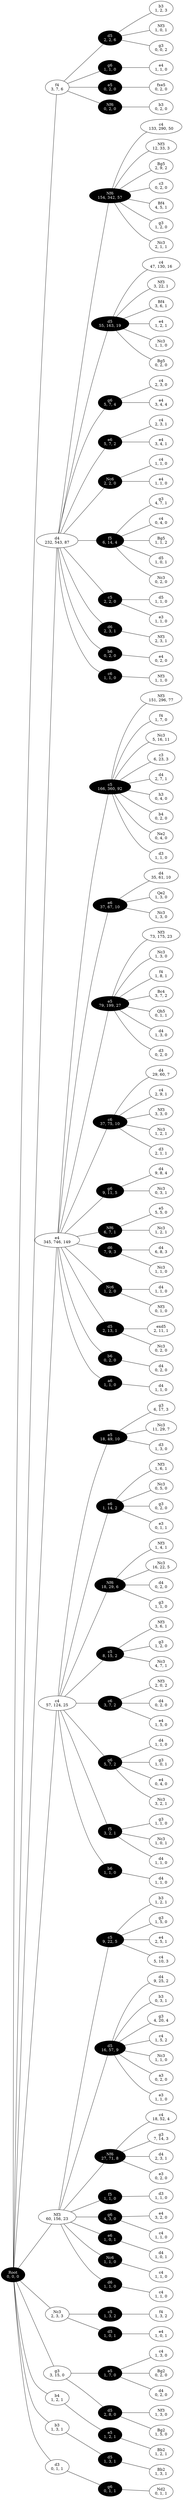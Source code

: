 graph ChessTree {
	rankdir="LR";
	0 [label = "Root
0, 0, 0", style = filled, fillcolor = black, fontcolor = white]; 
	1 [label = "f4
3, 7, 6"]; 
	2 [label = "d5
2, 2, 6", style = filled, fillcolor = black, fontcolor = white]; 
	3 [label = "b3
1, 2, 3"]; 
	4 [label = "d4
232, 543, 87"]; 
	5 [label = "Nf6
154, 342, 57", style = filled, fillcolor = black, fontcolor = white]; 
	6 [label = "c4
133, 290, 50"]; 
	7 [label = "e4
345, 746, 149"]; 
	8 [label = "c5
166, 360, 92", style = filled, fillcolor = black, fontcolor = white]; 
	9 [label = "Nf3
151, 296, 77"]; 
	10 [label = "d5
55, 163, 19", style = filled, fillcolor = black, fontcolor = white]; 
	11 [label = "c4
47, 130, 16"]; 
	12 [label = "e6
37, 67, 10", style = filled, fillcolor = black, fontcolor = white]; 
	13 [label = "d4
35, 61, 10"]; 
	14 [label = "e5
79, 199, 27", style = filled, fillcolor = black, fontcolor = white]; 
	15 [label = "Nf3
73, 175, 23"]; 
	16 [label = "c4
57, 124, 25"]; 
	17 [label = "e5
18, 49, 10", style = filled, fillcolor = black, fontcolor = white]; 
	18 [label = "g3
6, 17, 3"]; 
	19 [label = "f4
1, 7, 0"]; 
	20 [label = "Nf3
60, 156, 23"]; 
	21 [label = "c5
9, 22, 5", style = filled, fillcolor = black, fontcolor = white]; 
	22 [label = "b3
1, 2, 1"]; 
	23 [label = "c6
37, 75, 10", style = filled, fillcolor = black, fontcolor = white]; 
	24 [label = "d4
29, 60, 7"]; 
	25 [label = "d5
16, 57, 9", style = filled, fillcolor = black, fontcolor = white]; 
	26 [label = "d4
9, 25, 2"]; 
	27 [label = "c4
2, 9, 1"]; 
	28 [label = "Nf6
27, 71, 8", style = filled, fillcolor = black, fontcolor = white]; 
	29 [label = "c4
18, 52, 4"]; 
	30 [label = "g6
5, 7, 4", style = filled, fillcolor = black, fontcolor = white]; 
	31 [label = "c4
2, 3, 0"]; 
	32 [label = "Nc3
2, 3, 3"]; 
	33 [label = "c5
1, 3, 2", style = filled, fillcolor = black, fontcolor = white]; 
	34 [label = "f4
1, 3, 2"]; 
	35 [label = "Nc3
1, 3, 0"]; 
	36 [label = "e6
5, 7, 2", style = filled, fillcolor = black, fontcolor = white]; 
	37 [label = "c4
2, 3, 1"]; 
	38 [label = "Nf3
12, 33, 3"]; 
	39 [label = "Nf3
3, 22, 1"]; 
	40 [label = "Qe2
1, 3, 0"]; 
	41 [label = "f4
1, 8, 1"]; 
	42 [label = "Nc3
5, 16, 11"]; 
	43 [label = "Nf3
1, 0, 1"]; 
	44 [label = "c3
6, 23, 3"]; 
	45 [label = "g3
0, 0, 2"]; 
	46 [label = "g3
7, 14, 3"]; 
	47 [label = "e6
1, 14, 2", style = filled, fillcolor = black, fontcolor = white]; 
	48 [label = "Nf3
1, 6, 1"]; 
	49 [label = "e4
3, 4, 4"]; 
	50 [label = "g3
1, 5, 0"]; 
	51 [label = "g3
3, 15, 0"]; 
	52 [label = "e5
1, 7, 0", style = filled, fillcolor = black, fontcolor = white]; 
	53 [label = "c4
1, 3, 0"]; 
	54 [label = "Bg5
2, 9, 2"]; 
	55 [label = "b3
0, 3, 1"]; 
	56 [label = "g3
4, 20, 4"]; 
	57 [label = "Nf3
3, 3, 0"]; 
	58 [label = "d5
2, 8, 0", style = filled, fillcolor = black, fontcolor = white]; 
	59 [label = "Nf3
1, 3, 0"]; 
	60 [label = "Nf6
18, 29, 6", style = filled, fillcolor = black, fontcolor = white]; 
	61 [label = "Nf3
1, 4, 1"]; 
	62 [label = "e4
2, 5, 1"]; 
	63 [label = "g6
9, 11, 5", style = filled, fillcolor = black, fontcolor = white]; 
	64 [label = "d4
9, 8, 4"]; 
	65 [label = "Nc3
16, 22, 5"]; 
	66 [label = "Nc3
11, 29, 7"]; 
	67 [label = "d4
2, 7, 1"]; 
	68 [label = "Nf6
6, 7, 1", style = filled, fillcolor = black, fontcolor = white]; 
	69 [label = "e5
5, 5, 0"]; 
	70 [label = "Nc3
1, 3, 0"]; 
	71 [label = "b4
1, 2, 1"]; 
	72 [label = "e5
1, 2, 1", style = filled, fillcolor = black, fontcolor = white]; 
	73 [label = "Bb2
1, 2, 1"]; 
	74 [label = "c5
8, 15, 2", style = filled, fillcolor = black, fontcolor = white]; 
	75 [label = "Nf3
3, 6, 1"]; 
	76 [label = "c3
0, 2, 0"]; 
	77 [label = "c6
3, 7, 2", style = filled, fillcolor = black, fontcolor = white]; 
	78 [label = "Nf3
2, 0, 2"]; 
	79 [label = "d6
7, 9, 3", style = filled, fillcolor = black, fontcolor = white]; 
	80 [label = "d4
6, 8, 3"]; 
	81 [label = "g3
1, 2, 0"]; 
	82 [label = "Nc3
4, 7, 1"]; 
	83 [label = "d4
0, 2, 0"]; 
	84 [label = "Nc6
2, 2, 0", style = filled, fillcolor = black, fontcolor = white]; 
	85 [label = "c4
1, 1, 0"]; 
	86 [label = "Bf4
4, 5, 1"]; 
	87 [label = "Bc4
3, 7, 2"]; 
	88 [label = "e4
3, 4, 1"]; 
	89 [label = "Nc3
1, 2, 1"]; 
	90 [label = "Nc6
1, 2, 0", style = filled, fillcolor = black, fontcolor = white]; 
	91 [label = "d4
1, 1, 0"]; 
	92 [label = "f5
6, 14, 4", style = filled, fillcolor = black, fontcolor = white]; 
	93 [label = "g3
4, 7, 1"]; 
	94 [label = "Nc3
0, 3, 1"]; 
	95 [label = "d5
1, 0, 1", style = filled, fillcolor = black, fontcolor = white]; 
	96 [label = "e4
1, 0, 1"]; 
	97 [label = "c4
5, 10, 3"]; 
	98 [label = "h3
0, 4, 0"]; 
	99 [label = "Bf4
3, 6, 1"]; 
	100 [label = "Bg2
1, 5, 0"]; 
	101 [label = "d4
2, 3, 1"]; 
	102 [label = "d5
2, 13, 1", style = filled, fillcolor = black, fontcolor = white]; 
	103 [label = "exd5
2, 11, 1"]; 
	104 [label = "d3
2, 1, 1"]; 
	105 [label = "g6
5, 7, 2", style = filled, fillcolor = black, fontcolor = white]; 
	106 [label = "d4
1, 1, 0"]; 
	107 [label = "c4
1, 5, 2"]; 
	108 [label = "c4
0, 4, 0"]; 
	109 [label = "b3
1, 3, 1"]; 
	110 [label = "d5
1, 3, 1", style = filled, fillcolor = black, fontcolor = white]; 
	111 [label = "Bb2
1, 3, 1"]; 
	112 [label = "g3
1, 0, 1"]; 
	113 [label = "Nf3
0, 1, 0"]; 
	114 [label = "Nc3
1, 1, 0"]; 
	115 [label = "g3
1, 2, 0"]; 
	116 [label = "Qh5
0, 1, 1"]; 
	117 [label = "Bg5
1, 1, 2"]; 
	118 [label = "f5
1, 1, 0", style = filled, fillcolor = black, fontcolor = white]; 
	119 [label = "d3
1, 1, 0"]; 
	120 [label = "d3
0, 1, 1"]; 
	121 [label = "g6
0, 1, 1", style = filled, fillcolor = black, fontcolor = white]; 
	122 [label = "Nd2
0, 1, 1"]; 
	123 [label = "d3
1, 3, 0"]; 
	124 [label = "d5
1, 0, 1"]; 
	125 [label = "d4
1, 3, 0"]; 
	126 [label = "Nc3
1, 2, 1"]; 
	127 [label = "e4
1, 2, 1"]; 
	128 [label = "a3
0, 2, 0"]; 
	129 [label = "c5
2, 2, 0", style = filled, fillcolor = black, fontcolor = white]; 
	130 [label = "d5
1, 1, 0"]; 
	131 [label = "e4
1, 1, 0"]; 
	132 [label = "d6
2, 3, 1", style = filled, fillcolor = black, fontcolor = white]; 
	133 [label = "Nf3
2, 3, 1"]; 
	134 [label = "d4
0, 2, 0"]; 
	135 [label = "Nc3
1, 1, 0"]; 
	136 [label = "b6
0, 2, 0", style = filled, fillcolor = black, fontcolor = white]; 
	137 [label = "d4
0, 2, 0"]; 
	138 [label = "e4
0, 4, 0"]; 
	139 [label = "g6
1, 1, 0", style = filled, fillcolor = black, fontcolor = white]; 
	140 [label = "e4
1, 1, 0"]; 
	141 [label = "Bg2
0, 2, 0"]; 
	142 [label = "Nc3
1, 1, 0"]; 
	143 [label = "Nc3
0, 5, 0"]; 
	144 [label = "f5
3, 2, 1", style = filled, fillcolor = black, fontcolor = white]; 
	145 [label = "g3
1, 1, 0"]; 
	146 [label = "e5
0, 2, 0", style = filled, fillcolor = black, fontcolor = white]; 
	147 [label = "fxe5
0, 2, 0"]; 
	148 [label = "b4
0, 2, 0"]; 
	149 [label = "g6
4, 3, 0", style = filled, fillcolor = black, fontcolor = white]; 
	150 [label = "e4
3, 2, 0"]; 
	151 [label = "Nc3
3, 2, 1"]; 
	152 [label = "d3
0, 2, 0"]; 
	153 [label = "Nc3
1, 0, 1"]; 
	154 [label = "b6
0, 2, 0", style = filled, fillcolor = black, fontcolor = white]; 
	155 [label = "e4
0, 2, 0"]; 
	156 [label = "Ne2
0, 4, 0"]; 
	157 [label = "e4
1, 5, 0"]; 
	158 [label = "a6
1, 1, 0", style = filled, fillcolor = black, fontcolor = white]; 
	159 [label = "d4
1, 1, 0"]; 
	160 [label = "b6
1, 1, 0", style = filled, fillcolor = black, fontcolor = white]; 
	161 [label = "d4
1, 1, 0"]; 
	162 [label = "Nc3
0, 2, 0"]; 
	163 [label = "g3
0, 2, 0"]; 
	164 [label = "d4
1, 1, 0"]; 
	165 [label = "e6
1, 0, 1", style = filled, fillcolor = black, fontcolor = white]; 
	166 [label = "d4
1, 0, 1"]; 
	167 [label = "Nc6
1, 1, 0", style = filled, fillcolor = black, fontcolor = white]; 
	168 [label = "c4
1, 1, 0"]; 
	169 [label = "Nc3
2, 1, 1"]; 
	170 [label = "g3
1, 1, 0"]; 
	171 [label = "e3
0, 2, 0"]; 
	172 [label = "d6
1, 1, 0", style = filled, fillcolor = black, fontcolor = white]; 
	173 [label = "c4
1, 1, 0"]; 
	174 [label = "e3
1, 1, 0"]; 
	175 [label = "d4
0, 2, 0"]; 
	176 [label = "Bg5
0, 2, 0"]; 
	177 [label = "c6
1, 1, 0", style = filled, fillcolor = black, fontcolor = white]; 
	178 [label = "Nf3
1, 1, 0"]; 
	179 [label = "Nc3
0, 2, 0"]; 
	180 [label = "Nf6
0, 2, 0", style = filled, fillcolor = black, fontcolor = white]; 
	181 [label = "b3
0, 2, 0"]; 
	182 [label = "d3
1, 1, 0"]; 
	183 [label = "e3
1, 1, 0"]; 
	184 [label = "c4
1, 1, 0"]; 
	185 [label = "e3
0, 1, 1"]; 
	0 -- 1;
	1 -- 2;
	2 -- 3;
	0 -- 4;
	4 -- 5;
	5 -- 6;
	0 -- 7;
	7 -- 8;
	8 -- 9;
	4 -- 10;
	10 -- 11;
	7 -- 12;
	12 -- 13;
	7 -- 14;
	14 -- 15;
	0 -- 16;
	16 -- 17;
	17 -- 18;
	8 -- 19;
	0 -- 20;
	20 -- 21;
	21 -- 22;
	7 -- 23;
	23 -- 24;
	20 -- 25;
	25 -- 26;
	23 -- 27;
	20 -- 28;
	28 -- 29;
	4 -- 30;
	30 -- 31;
	0 -- 32;
	32 -- 33;
	33 -- 34;
	14 -- 35;
	4 -- 36;
	36 -- 37;
	5 -- 38;
	10 -- 39;
	12 -- 40;
	14 -- 41;
	8 -- 42;
	2 -- 43;
	8 -- 44;
	2 -- 45;
	28 -- 46;
	16 -- 47;
	47 -- 48;
	30 -- 49;
	21 -- 50;
	0 -- 51;
	51 -- 52;
	52 -- 53;
	5 -- 54;
	25 -- 55;
	25 -- 56;
	23 -- 57;
	51 -- 58;
	58 -- 59;
	16 -- 60;
	60 -- 61;
	21 -- 62;
	7 -- 63;
	63 -- 64;
	60 -- 65;
	17 -- 66;
	8 -- 67;
	7 -- 68;
	68 -- 69;
	12 -- 70;
	0 -- 71;
	71 -- 72;
	72 -- 73;
	16 -- 74;
	74 -- 75;
	5 -- 76;
	16 -- 77;
	77 -- 78;
	7 -- 79;
	79 -- 80;
	74 -- 81;
	74 -- 82;
	77 -- 83;
	4 -- 84;
	84 -- 85;
	5 -- 86;
	14 -- 87;
	36 -- 88;
	23 -- 89;
	7 -- 90;
	90 -- 91;
	4 -- 92;
	92 -- 93;
	63 -- 94;
	32 -- 95;
	95 -- 96;
	21 -- 97;
	8 -- 98;
	10 -- 99;
	58 -- 100;
	28 -- 101;
	7 -- 102;
	102 -- 103;
	23 -- 104;
	16 -- 105;
	105 -- 106;
	25 -- 107;
	92 -- 108;
	0 -- 109;
	109 -- 110;
	110 -- 111;
	105 -- 112;
	90 -- 113;
	25 -- 114;
	5 -- 115;
	14 -- 116;
	92 -- 117;
	20 -- 118;
	118 -- 119;
	0 -- 120;
	120 -- 121;
	121 -- 122;
	17 -- 123;
	92 -- 124;
	14 -- 125;
	68 -- 126;
	10 -- 127;
	25 -- 128;
	4 -- 129;
	129 -- 130;
	84 -- 131;
	4 -- 132;
	132 -- 133;
	60 -- 134;
	79 -- 135;
	7 -- 136;
	136 -- 137;
	105 -- 138;
	1 -- 139;
	139 -- 140;
	52 -- 141;
	10 -- 142;
	47 -- 143;
	16 -- 144;
	144 -- 145;
	1 -- 146;
	146 -- 147;
	8 -- 148;
	20 -- 149;
	149 -- 150;
	105 -- 151;
	14 -- 152;
	144 -- 153;
	4 -- 154;
	154 -- 155;
	8 -- 156;
	77 -- 157;
	7 -- 158;
	158 -- 159;
	16 -- 160;
	160 -- 161;
	102 -- 162;
	47 -- 163;
	144 -- 164;
	20 -- 165;
	165 -- 166;
	20 -- 167;
	167 -- 168;
	5 -- 169;
	60 -- 170;
	28 -- 171;
	20 -- 172;
	172 -- 173;
	129 -- 174;
	52 -- 175;
	10 -- 176;
	4 -- 177;
	177 -- 178;
	92 -- 179;
	1 -- 180;
	180 -- 181;
	8 -- 182;
	25 -- 183;
	149 -- 184;
	47 -- 185;
}